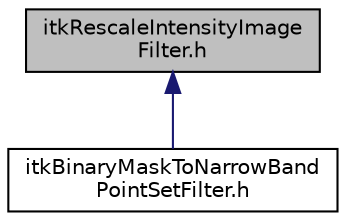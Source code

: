 digraph "itkRescaleIntensityImageFilter.h"
{
 // LATEX_PDF_SIZE
  edge [fontname="Helvetica",fontsize="10",labelfontname="Helvetica",labelfontsize="10"];
  node [fontname="Helvetica",fontsize="10",shape=record];
  Node1 [label="itkRescaleIntensityImage\lFilter.h",height=0.2,width=0.4,color="black", fillcolor="grey75", style="filled", fontcolor="black",tooltip=" "];
  Node1 -> Node2 [dir="back",color="midnightblue",fontsize="10",style="solid",fontname="Helvetica"];
  Node2 [label="itkBinaryMaskToNarrowBand\lPointSetFilter.h",height=0.2,width=0.4,color="black", fillcolor="white", style="filled",URL="$itkBinaryMaskToNarrowBandPointSetFilter_8h.html",tooltip=" "];
}

